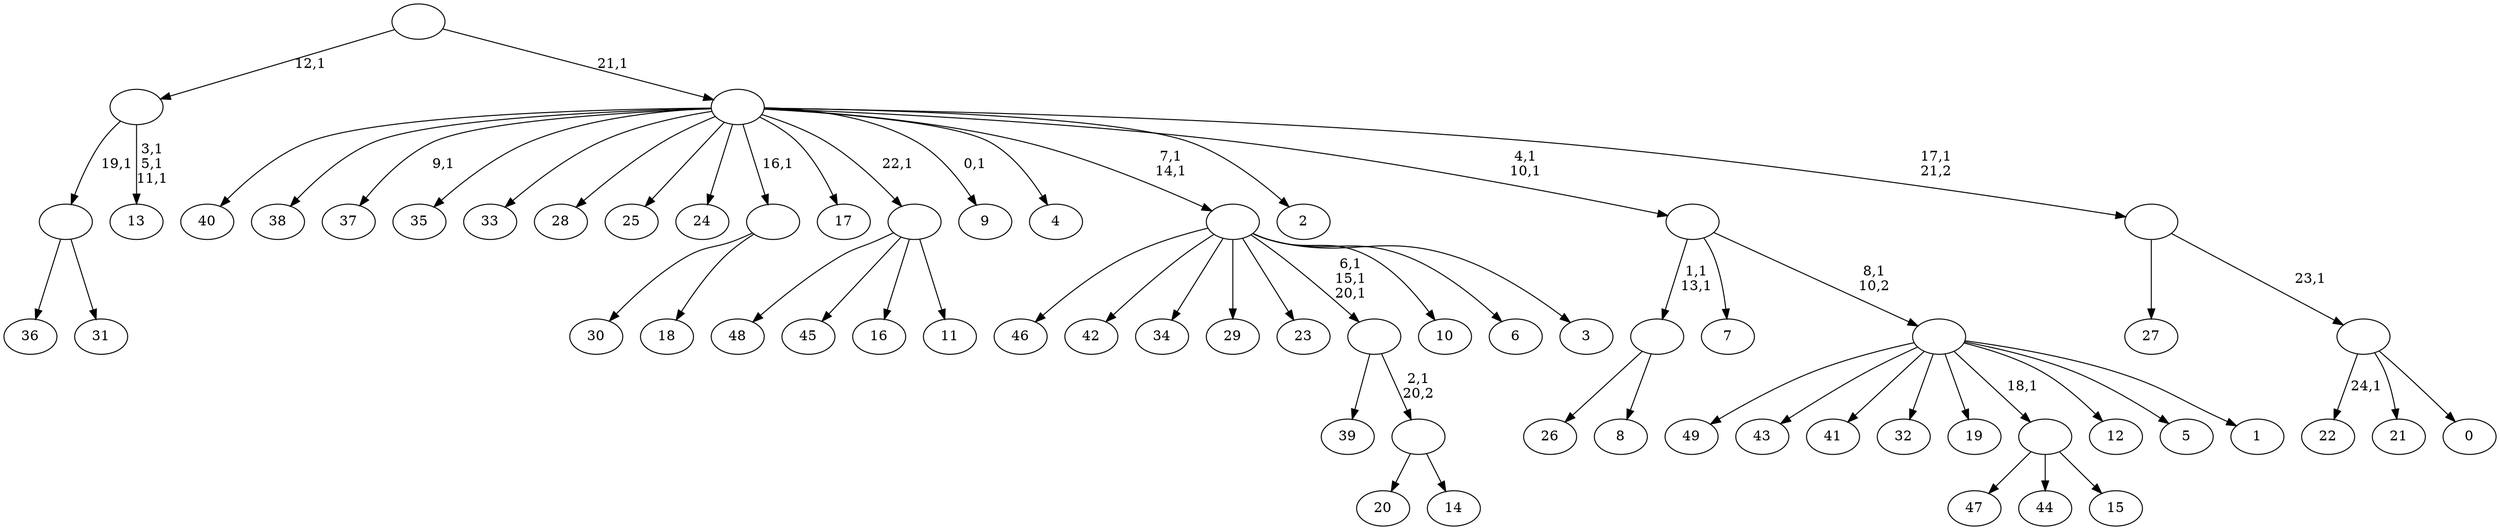 digraph T {
	75 [label="49"]
	74 [label="48"]
	73 [label="47"]
	72 [label="46"]
	71 [label="45"]
	70 [label="44"]
	69 [label="43"]
	68 [label="42"]
	67 [label="41"]
	66 [label="40"]
	65 [label="39"]
	64 [label="38"]
	63 [label="37"]
	61 [label="36"]
	60 [label="35"]
	59 [label="34"]
	58 [label="33"]
	57 [label="32"]
	56 [label="31"]
	55 [label=""]
	54 [label="30"]
	53 [label="29"]
	52 [label="28"]
	51 [label="27"]
	50 [label="26"]
	49 [label="25"]
	48 [label="24"]
	47 [label="23"]
	46 [label="22"]
	44 [label="21"]
	43 [label="20"]
	42 [label="19"]
	41 [label="18"]
	40 [label=""]
	39 [label="17"]
	38 [label="16"]
	37 [label="15"]
	36 [label=""]
	35 [label="14"]
	34 [label=""]
	33 [label=""]
	30 [label="13"]
	26 [label=""]
	25 [label="12"]
	24 [label="11"]
	23 [label=""]
	22 [label="10"]
	21 [label="9"]
	19 [label="8"]
	18 [label=""]
	16 [label="7"]
	15 [label="6"]
	14 [label="5"]
	13 [label="4"]
	12 [label="3"]
	11 [label=""]
	9 [label="2"]
	8 [label="1"]
	7 [label=""]
	6 [label=""]
	4 [label="0"]
	3 [label=""]
	2 [label=""]
	1 [label=""]
	0 [label=""]
	55 -> 61 [label=""]
	55 -> 56 [label=""]
	40 -> 54 [label=""]
	40 -> 41 [label=""]
	36 -> 73 [label=""]
	36 -> 70 [label=""]
	36 -> 37 [label=""]
	34 -> 43 [label=""]
	34 -> 35 [label=""]
	33 -> 65 [label=""]
	33 -> 34 [label="2,1\n20,2"]
	26 -> 30 [label="3,1\n5,1\n11,1"]
	26 -> 55 [label="19,1"]
	23 -> 74 [label=""]
	23 -> 71 [label=""]
	23 -> 38 [label=""]
	23 -> 24 [label=""]
	18 -> 50 [label=""]
	18 -> 19 [label=""]
	11 -> 33 [label="6,1\n15,1\n20,1"]
	11 -> 72 [label=""]
	11 -> 68 [label=""]
	11 -> 59 [label=""]
	11 -> 53 [label=""]
	11 -> 47 [label=""]
	11 -> 22 [label=""]
	11 -> 15 [label=""]
	11 -> 12 [label=""]
	7 -> 75 [label=""]
	7 -> 69 [label=""]
	7 -> 67 [label=""]
	7 -> 57 [label=""]
	7 -> 42 [label=""]
	7 -> 36 [label="18,1"]
	7 -> 25 [label=""]
	7 -> 14 [label=""]
	7 -> 8 [label=""]
	6 -> 18 [label="1,1\n13,1"]
	6 -> 16 [label=""]
	6 -> 7 [label="8,1\n10,2"]
	3 -> 46 [label="24,1"]
	3 -> 44 [label=""]
	3 -> 4 [label=""]
	2 -> 51 [label=""]
	2 -> 3 [label="23,1"]
	1 -> 6 [label="4,1\n10,1"]
	1 -> 11 [label="7,1\n14,1"]
	1 -> 21 [label="0,1"]
	1 -> 63 [label="9,1"]
	1 -> 66 [label=""]
	1 -> 64 [label=""]
	1 -> 60 [label=""]
	1 -> 58 [label=""]
	1 -> 52 [label=""]
	1 -> 49 [label=""]
	1 -> 48 [label=""]
	1 -> 40 [label="16,1"]
	1 -> 39 [label=""]
	1 -> 23 [label="22,1"]
	1 -> 13 [label=""]
	1 -> 9 [label=""]
	1 -> 2 [label="17,1\n21,2"]
	0 -> 26 [label="12,1"]
	0 -> 1 [label="21,1"]
}
